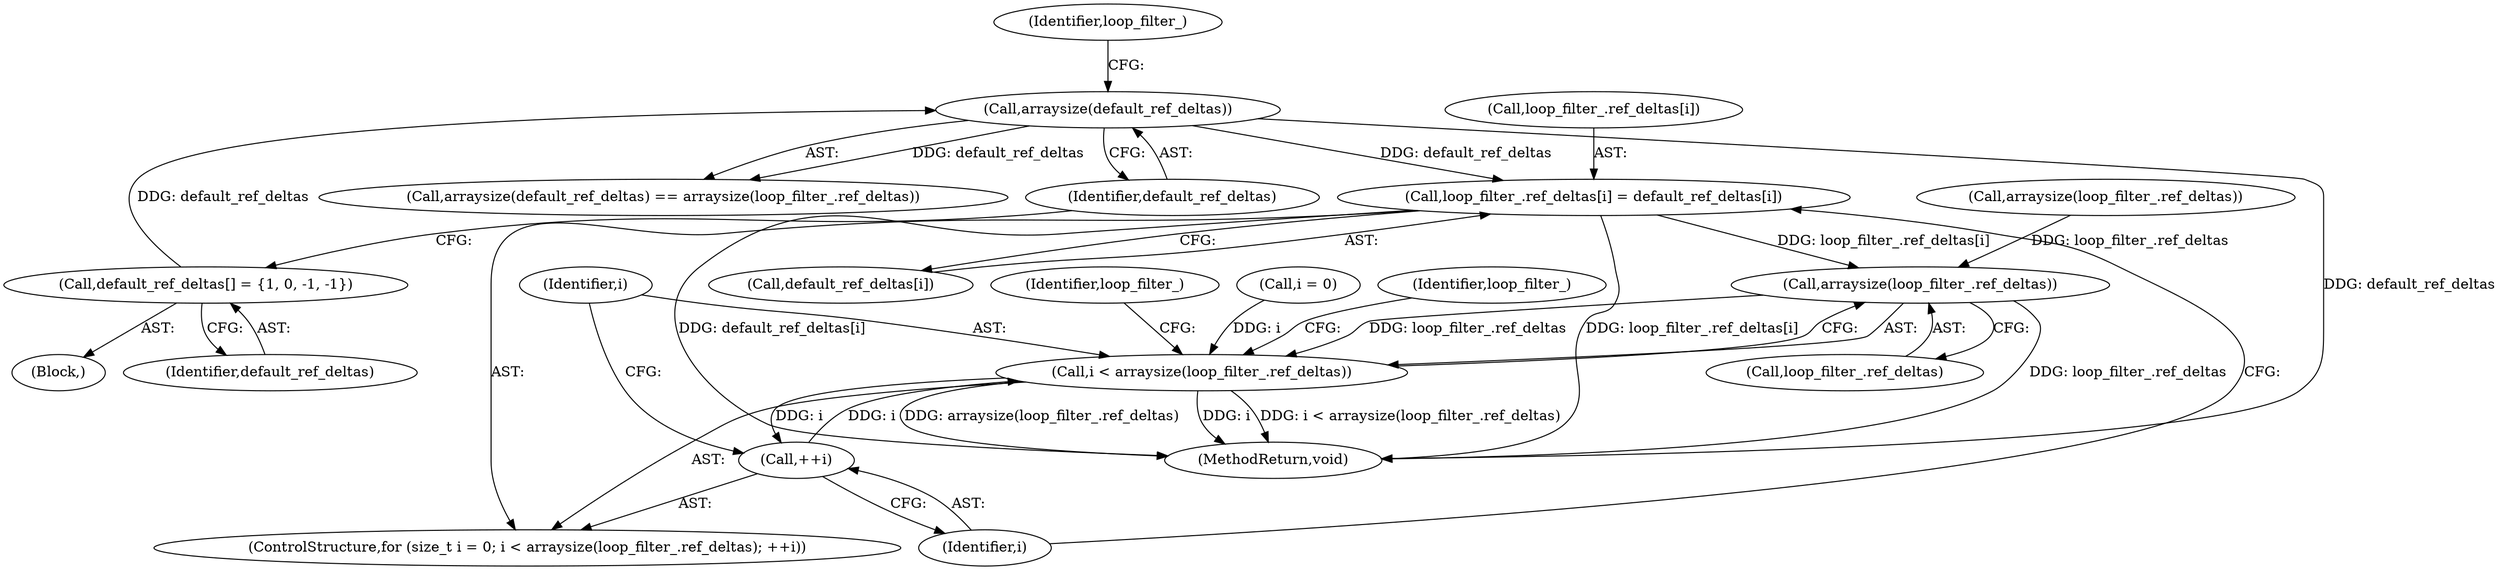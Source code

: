 digraph "1_Chrome_27c68f543e5eba779902447445dfb05ec3f5bf75_22@array" {
"1000137" [label="(Call,loop_filter_.ref_deltas[i] = default_ref_deltas[i])"];
"1000117" [label="(Call,arraysize(default_ref_deltas))"];
"1000113" [label="(Call,default_ref_deltas[] = {1, 0, -1, -1})"];
"1000131" [label="(Call,arraysize(loop_filter_.ref_deltas))"];
"1000129" [label="(Call,i < arraysize(loop_filter_.ref_deltas))"];
"1000135" [label="(Call,++i)"];
"1000140" [label="(Identifier,loop_filter_)"];
"1000116" [label="(Call,arraysize(default_ref_deltas) == arraysize(loop_filter_.ref_deltas))"];
"1000113" [label="(Call,default_ref_deltas[] = {1, 0, -1, -1})"];
"1000114" [label="(Identifier,default_ref_deltas)"];
"1000126" [label="(Call,i = 0)"];
"1000101" [label="(Block,)"];
"1000148" [label="(Identifier,loop_filter_)"];
"1000118" [label="(Identifier,default_ref_deltas)"];
"1000131" [label="(Call,arraysize(loop_filter_.ref_deltas))"];
"1000136" [label="(Identifier,i)"];
"1000138" [label="(Call,loop_filter_.ref_deltas[i])"];
"1000137" [label="(Call,loop_filter_.ref_deltas[i] = default_ref_deltas[i])"];
"1000129" [label="(Call,i < arraysize(loop_filter_.ref_deltas))"];
"1000121" [label="(Identifier,loop_filter_)"];
"1000143" [label="(Call,default_ref_deltas[i])"];
"1000155" [label="(MethodReturn,void)"];
"1000130" [label="(Identifier,i)"];
"1000135" [label="(Call,++i)"];
"1000132" [label="(Call,loop_filter_.ref_deltas)"];
"1000124" [label="(ControlStructure,for (size_t i = 0; i < arraysize(loop_filter_.ref_deltas); ++i))"];
"1000117" [label="(Call,arraysize(default_ref_deltas))"];
"1000119" [label="(Call,arraysize(loop_filter_.ref_deltas))"];
"1000137" -> "1000124"  [label="AST: "];
"1000137" -> "1000143"  [label="CFG: "];
"1000138" -> "1000137"  [label="AST: "];
"1000143" -> "1000137"  [label="AST: "];
"1000136" -> "1000137"  [label="CFG: "];
"1000137" -> "1000155"  [label="DDG: default_ref_deltas[i]"];
"1000137" -> "1000155"  [label="DDG: loop_filter_.ref_deltas[i]"];
"1000137" -> "1000131"  [label="DDG: loop_filter_.ref_deltas[i]"];
"1000117" -> "1000137"  [label="DDG: default_ref_deltas"];
"1000117" -> "1000116"  [label="AST: "];
"1000117" -> "1000118"  [label="CFG: "];
"1000118" -> "1000117"  [label="AST: "];
"1000121" -> "1000117"  [label="CFG: "];
"1000117" -> "1000155"  [label="DDG: default_ref_deltas"];
"1000117" -> "1000116"  [label="DDG: default_ref_deltas"];
"1000113" -> "1000117"  [label="DDG: default_ref_deltas"];
"1000113" -> "1000101"  [label="AST: "];
"1000113" -> "1000114"  [label="CFG: "];
"1000114" -> "1000113"  [label="AST: "];
"1000118" -> "1000113"  [label="CFG: "];
"1000131" -> "1000129"  [label="AST: "];
"1000131" -> "1000132"  [label="CFG: "];
"1000132" -> "1000131"  [label="AST: "];
"1000129" -> "1000131"  [label="CFG: "];
"1000131" -> "1000155"  [label="DDG: loop_filter_.ref_deltas"];
"1000131" -> "1000129"  [label="DDG: loop_filter_.ref_deltas"];
"1000119" -> "1000131"  [label="DDG: loop_filter_.ref_deltas"];
"1000129" -> "1000124"  [label="AST: "];
"1000130" -> "1000129"  [label="AST: "];
"1000140" -> "1000129"  [label="CFG: "];
"1000148" -> "1000129"  [label="CFG: "];
"1000129" -> "1000155"  [label="DDG: arraysize(loop_filter_.ref_deltas)"];
"1000129" -> "1000155"  [label="DDG: i"];
"1000129" -> "1000155"  [label="DDG: i < arraysize(loop_filter_.ref_deltas)"];
"1000126" -> "1000129"  [label="DDG: i"];
"1000135" -> "1000129"  [label="DDG: i"];
"1000129" -> "1000135"  [label="DDG: i"];
"1000135" -> "1000124"  [label="AST: "];
"1000135" -> "1000136"  [label="CFG: "];
"1000136" -> "1000135"  [label="AST: "];
"1000130" -> "1000135"  [label="CFG: "];
}
